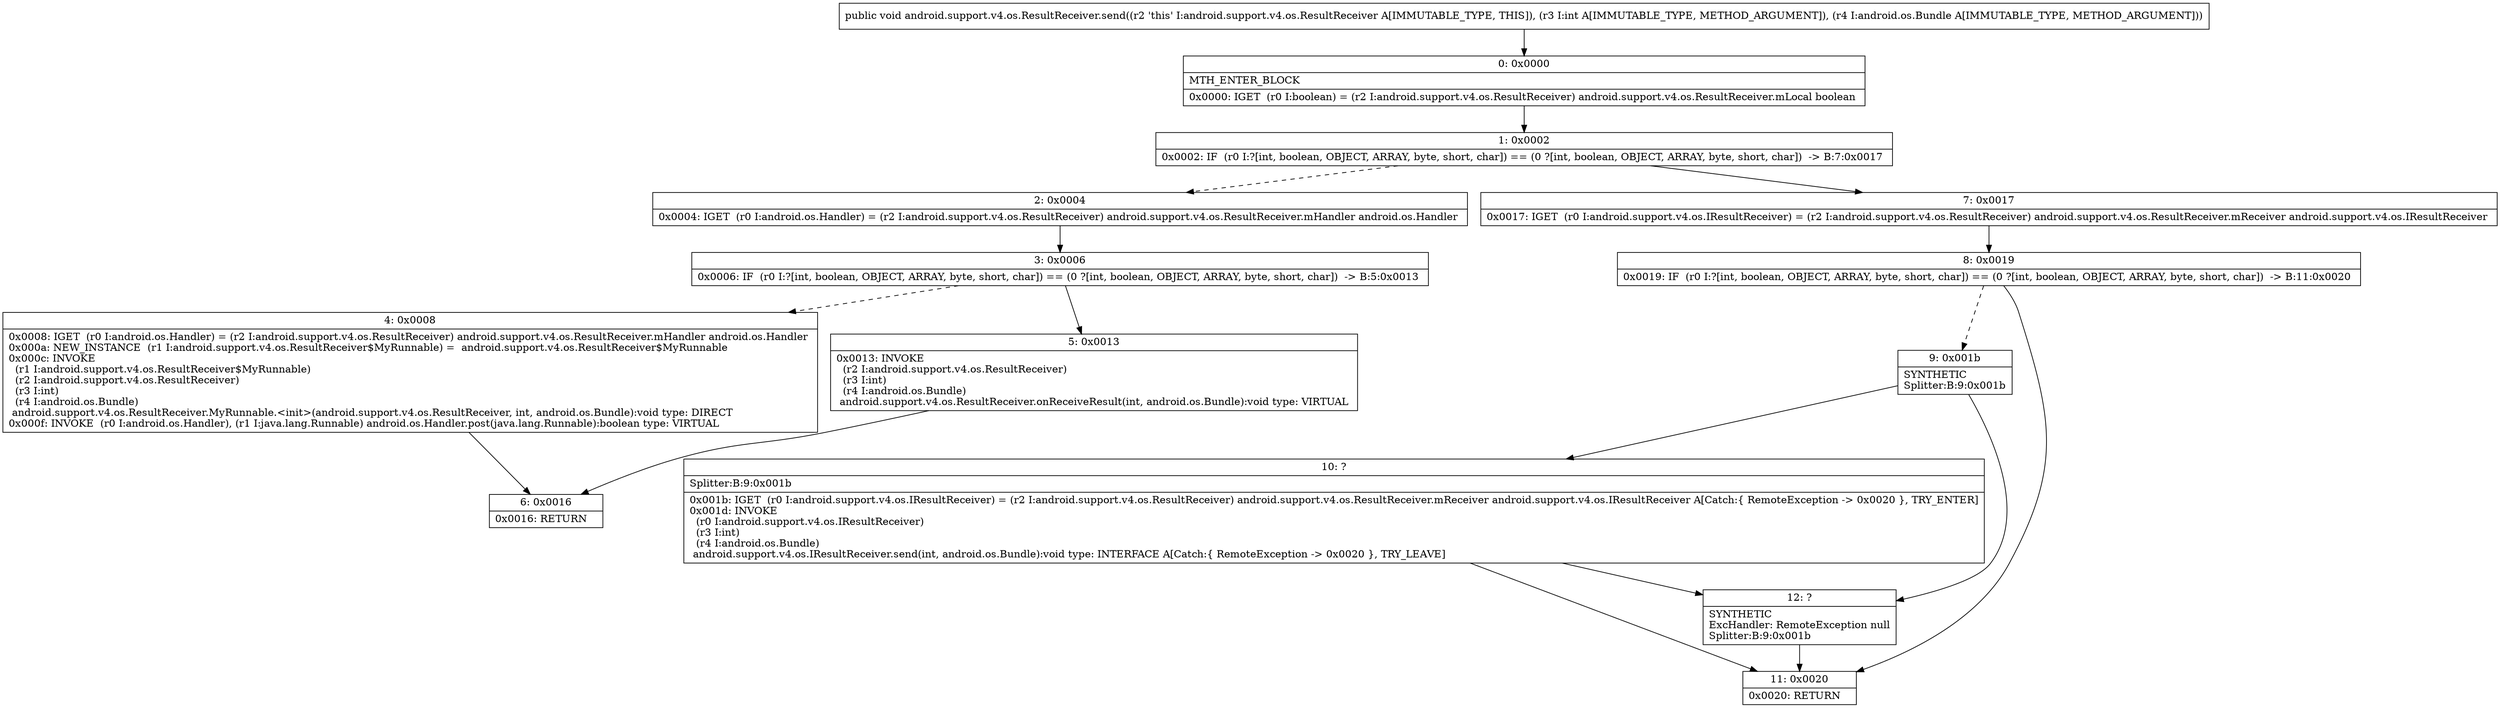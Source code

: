 digraph "CFG forandroid.support.v4.os.ResultReceiver.send(ILandroid\/os\/Bundle;)V" {
Node_0 [shape=record,label="{0\:\ 0x0000|MTH_ENTER_BLOCK\l|0x0000: IGET  (r0 I:boolean) = (r2 I:android.support.v4.os.ResultReceiver) android.support.v4.os.ResultReceiver.mLocal boolean \l}"];
Node_1 [shape=record,label="{1\:\ 0x0002|0x0002: IF  (r0 I:?[int, boolean, OBJECT, ARRAY, byte, short, char]) == (0 ?[int, boolean, OBJECT, ARRAY, byte, short, char])  \-\> B:7:0x0017 \l}"];
Node_2 [shape=record,label="{2\:\ 0x0004|0x0004: IGET  (r0 I:android.os.Handler) = (r2 I:android.support.v4.os.ResultReceiver) android.support.v4.os.ResultReceiver.mHandler android.os.Handler \l}"];
Node_3 [shape=record,label="{3\:\ 0x0006|0x0006: IF  (r0 I:?[int, boolean, OBJECT, ARRAY, byte, short, char]) == (0 ?[int, boolean, OBJECT, ARRAY, byte, short, char])  \-\> B:5:0x0013 \l}"];
Node_4 [shape=record,label="{4\:\ 0x0008|0x0008: IGET  (r0 I:android.os.Handler) = (r2 I:android.support.v4.os.ResultReceiver) android.support.v4.os.ResultReceiver.mHandler android.os.Handler \l0x000a: NEW_INSTANCE  (r1 I:android.support.v4.os.ResultReceiver$MyRunnable) =  android.support.v4.os.ResultReceiver$MyRunnable \l0x000c: INVOKE  \l  (r1 I:android.support.v4.os.ResultReceiver$MyRunnable)\l  (r2 I:android.support.v4.os.ResultReceiver)\l  (r3 I:int)\l  (r4 I:android.os.Bundle)\l android.support.v4.os.ResultReceiver.MyRunnable.\<init\>(android.support.v4.os.ResultReceiver, int, android.os.Bundle):void type: DIRECT \l0x000f: INVOKE  (r0 I:android.os.Handler), (r1 I:java.lang.Runnable) android.os.Handler.post(java.lang.Runnable):boolean type: VIRTUAL \l}"];
Node_5 [shape=record,label="{5\:\ 0x0013|0x0013: INVOKE  \l  (r2 I:android.support.v4.os.ResultReceiver)\l  (r3 I:int)\l  (r4 I:android.os.Bundle)\l android.support.v4.os.ResultReceiver.onReceiveResult(int, android.os.Bundle):void type: VIRTUAL \l}"];
Node_6 [shape=record,label="{6\:\ 0x0016|0x0016: RETURN   \l}"];
Node_7 [shape=record,label="{7\:\ 0x0017|0x0017: IGET  (r0 I:android.support.v4.os.IResultReceiver) = (r2 I:android.support.v4.os.ResultReceiver) android.support.v4.os.ResultReceiver.mReceiver android.support.v4.os.IResultReceiver \l}"];
Node_8 [shape=record,label="{8\:\ 0x0019|0x0019: IF  (r0 I:?[int, boolean, OBJECT, ARRAY, byte, short, char]) == (0 ?[int, boolean, OBJECT, ARRAY, byte, short, char])  \-\> B:11:0x0020 \l}"];
Node_9 [shape=record,label="{9\:\ 0x001b|SYNTHETIC\lSplitter:B:9:0x001b\l}"];
Node_10 [shape=record,label="{10\:\ ?|Splitter:B:9:0x001b\l|0x001b: IGET  (r0 I:android.support.v4.os.IResultReceiver) = (r2 I:android.support.v4.os.ResultReceiver) android.support.v4.os.ResultReceiver.mReceiver android.support.v4.os.IResultReceiver A[Catch:\{ RemoteException \-\> 0x0020 \}, TRY_ENTER]\l0x001d: INVOKE  \l  (r0 I:android.support.v4.os.IResultReceiver)\l  (r3 I:int)\l  (r4 I:android.os.Bundle)\l android.support.v4.os.IResultReceiver.send(int, android.os.Bundle):void type: INTERFACE A[Catch:\{ RemoteException \-\> 0x0020 \}, TRY_LEAVE]\l}"];
Node_11 [shape=record,label="{11\:\ 0x0020|0x0020: RETURN   \l}"];
Node_12 [shape=record,label="{12\:\ ?|SYNTHETIC\lExcHandler: RemoteException null\lSplitter:B:9:0x001b\l}"];
MethodNode[shape=record,label="{public void android.support.v4.os.ResultReceiver.send((r2 'this' I:android.support.v4.os.ResultReceiver A[IMMUTABLE_TYPE, THIS]), (r3 I:int A[IMMUTABLE_TYPE, METHOD_ARGUMENT]), (r4 I:android.os.Bundle A[IMMUTABLE_TYPE, METHOD_ARGUMENT])) }"];
MethodNode -> Node_0;
Node_0 -> Node_1;
Node_1 -> Node_2[style=dashed];
Node_1 -> Node_7;
Node_2 -> Node_3;
Node_3 -> Node_4[style=dashed];
Node_3 -> Node_5;
Node_4 -> Node_6;
Node_5 -> Node_6;
Node_7 -> Node_8;
Node_8 -> Node_9[style=dashed];
Node_8 -> Node_11;
Node_9 -> Node_10;
Node_9 -> Node_12;
Node_10 -> Node_11;
Node_10 -> Node_12;
Node_12 -> Node_11;
}


